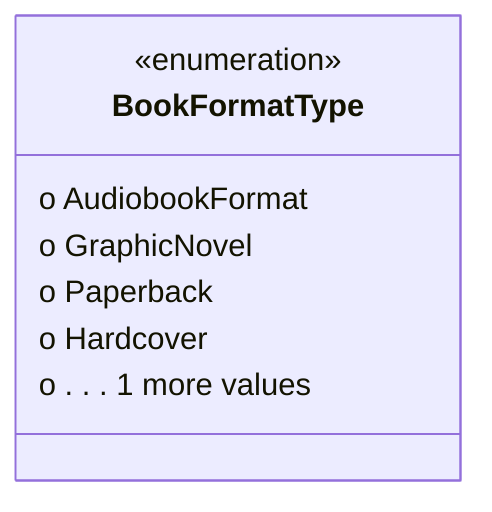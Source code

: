 classDiagram
  class BookFormatType {
<<enumeration>>
  o AudiobookFormat
  o GraphicNovel
  o Paperback
  o Hardcover
  o . . . 1 more values
 }